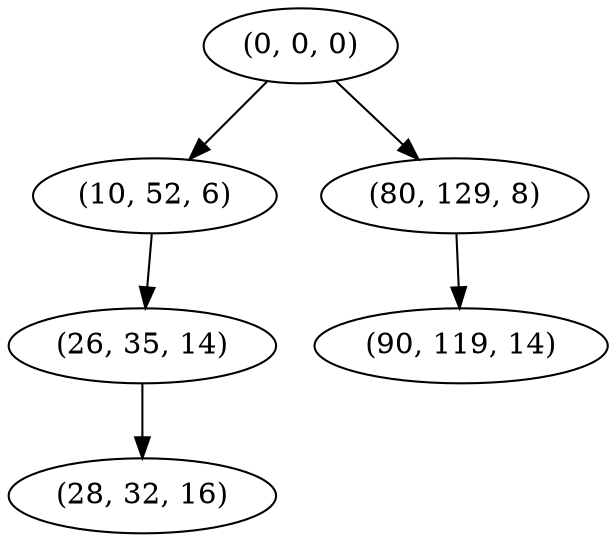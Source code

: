 digraph tree {
    "(0, 0, 0)";
    "(10, 52, 6)";
    "(26, 35, 14)";
    "(28, 32, 16)";
    "(80, 129, 8)";
    "(90, 119, 14)";
    "(0, 0, 0)" -> "(10, 52, 6)";
    "(0, 0, 0)" -> "(80, 129, 8)";
    "(10, 52, 6)" -> "(26, 35, 14)";
    "(26, 35, 14)" -> "(28, 32, 16)";
    "(80, 129, 8)" -> "(90, 119, 14)";
}
